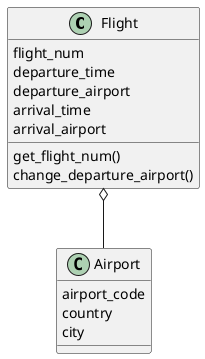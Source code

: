 @startuml

class Flight {
    flight_num
    departure_time
    departure_airport
    arrival_time
    arrival_airport
    get_flight_num()
    change_departure_airport()
}

class Airport {
    airport_code
    country
    city
}

Flight o-- Airport